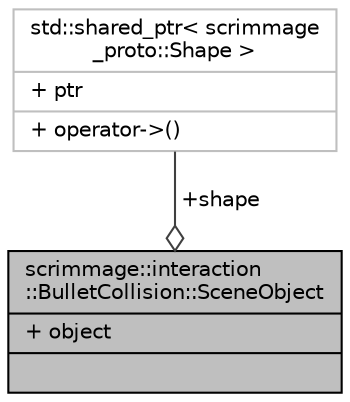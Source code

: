 digraph "scrimmage::interaction::BulletCollision::SceneObject"
{
 // LATEX_PDF_SIZE
  edge [fontname="Helvetica",fontsize="10",labelfontname="Helvetica",labelfontsize="10"];
  node [fontname="Helvetica",fontsize="10",shape=record];
  Node1 [label="{scrimmage::interaction\l::BulletCollision::SceneObject\n|+ object\l|}",height=0.2,width=0.4,color="black", fillcolor="grey75", style="filled", fontcolor="black",tooltip=" "];
  Node2 -> Node1 [color="grey25",fontsize="10",style="solid",label=" +shape" ,arrowhead="odiamond",fontname="Helvetica"];
  Node2 [label="{std::shared_ptr\< scrimmage\l_proto::Shape \>\n|+ ptr\l|+ operator-\>()\l}",height=0.2,width=0.4,color="grey75", fillcolor="white", style="filled",tooltip=" "];
}
